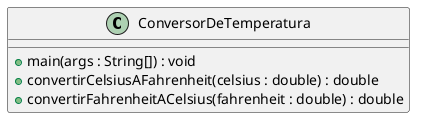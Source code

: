 @startuml
class ConversorDeTemperatura {
    +main(args : String[]) : void
    +convertirCelsiusAFahrenheit(celsius : double) : double
    +convertirFahrenheitACelsius(fahrenheit : double) : double
}

@enduml
